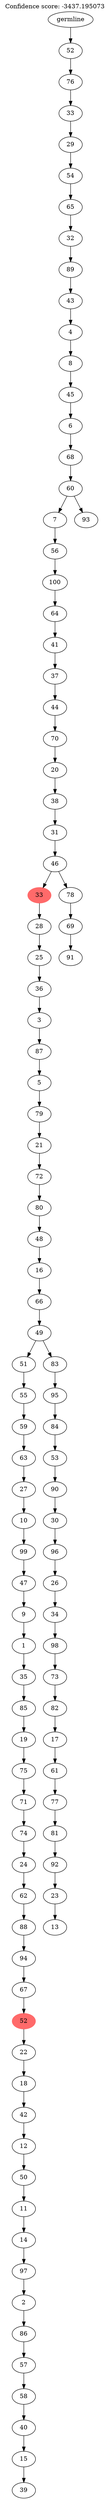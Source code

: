 digraph g {
	"101" -> "102";
	"102" [label="39"];
	"100" -> "101";
	"101" [label="15"];
	"99" -> "100";
	"100" [label="40"];
	"98" -> "99";
	"99" [label="58"];
	"97" -> "98";
	"98" [label="57"];
	"96" -> "97";
	"97" [label="86"];
	"95" -> "96";
	"96" [label="2"];
	"94" -> "95";
	"95" [label="97"];
	"93" -> "94";
	"94" [label="14"];
	"92" -> "93";
	"93" [label="11"];
	"91" -> "92";
	"92" [label="50"];
	"90" -> "91";
	"91" [label="12"];
	"89" -> "90";
	"90" [label="42"];
	"88" -> "89";
	"89" [label="18"];
	"87" -> "88";
	"88" [label="22"];
	"86" -> "87";
	"87" [color=indianred1, style=filled, label="52"];
	"85" -> "86";
	"86" [label="67"];
	"84" -> "85";
	"85" [label="94"];
	"83" -> "84";
	"84" [label="88"];
	"82" -> "83";
	"83" [label="62"];
	"81" -> "82";
	"82" [label="24"];
	"80" -> "81";
	"81" [label="74"];
	"79" -> "80";
	"80" [label="71"];
	"78" -> "79";
	"79" [label="75"];
	"77" -> "78";
	"78" [label="19"];
	"76" -> "77";
	"77" [label="85"];
	"75" -> "76";
	"76" [label="35"];
	"74" -> "75";
	"75" [label="1"];
	"73" -> "74";
	"74" [label="9"];
	"72" -> "73";
	"73" [label="47"];
	"71" -> "72";
	"72" [label="99"];
	"70" -> "71";
	"71" [label="10"];
	"69" -> "70";
	"70" [label="27"];
	"68" -> "69";
	"69" [label="63"];
	"67" -> "68";
	"68" [label="59"];
	"66" -> "67";
	"67" [label="55"];
	"64" -> "65";
	"65" [label="13"];
	"63" -> "64";
	"64" [label="23"];
	"62" -> "63";
	"63" [label="92"];
	"61" -> "62";
	"62" [label="81"];
	"60" -> "61";
	"61" [label="77"];
	"59" -> "60";
	"60" [label="61"];
	"58" -> "59";
	"59" [label="17"];
	"57" -> "58";
	"58" [label="82"];
	"56" -> "57";
	"57" [label="73"];
	"55" -> "56";
	"56" [label="98"];
	"54" -> "55";
	"55" [label="34"];
	"53" -> "54";
	"54" [label="26"];
	"52" -> "53";
	"53" [label="96"];
	"51" -> "52";
	"52" [label="30"];
	"50" -> "51";
	"51" [label="90"];
	"49" -> "50";
	"50" [label="53"];
	"48" -> "49";
	"49" [label="84"];
	"47" -> "48";
	"48" [label="95"];
	"46" -> "47";
	"47" [label="83"];
	"46" -> "66";
	"66" [label="51"];
	"45" -> "46";
	"46" [label="49"];
	"44" -> "45";
	"45" [label="66"];
	"43" -> "44";
	"44" [label="16"];
	"42" -> "43";
	"43" [label="48"];
	"41" -> "42";
	"42" [label="80"];
	"40" -> "41";
	"41" [label="72"];
	"39" -> "40";
	"40" [label="21"];
	"38" -> "39";
	"39" [label="79"];
	"37" -> "38";
	"38" [label="5"];
	"36" -> "37";
	"37" [label="87"];
	"35" -> "36";
	"36" [label="3"];
	"34" -> "35";
	"35" [label="36"];
	"33" -> "34";
	"34" [label="25"];
	"32" -> "33";
	"33" [label="28"];
	"30" -> "31";
	"31" [label="91"];
	"29" -> "30";
	"30" [label="69"];
	"28" -> "29";
	"29" [label="78"];
	"28" -> "32";
	"32" [color=indianred1, style=filled, label="33"];
	"27" -> "28";
	"28" [label="46"];
	"26" -> "27";
	"27" [label="31"];
	"25" -> "26";
	"26" [label="38"];
	"24" -> "25";
	"25" [label="20"];
	"23" -> "24";
	"24" [label="70"];
	"22" -> "23";
	"23" [label="44"];
	"21" -> "22";
	"22" [label="37"];
	"20" -> "21";
	"21" [label="41"];
	"19" -> "20";
	"20" [label="64"];
	"18" -> "19";
	"19" [label="100"];
	"17" -> "18";
	"18" [label="56"];
	"15" -> "16";
	"16" [label="93"];
	"15" -> "17";
	"17" [label="7"];
	"14" -> "15";
	"15" [label="60"];
	"13" -> "14";
	"14" [label="68"];
	"12" -> "13";
	"13" [label="6"];
	"11" -> "12";
	"12" [label="45"];
	"10" -> "11";
	"11" [label="8"];
	"9" -> "10";
	"10" [label="4"];
	"8" -> "9";
	"9" [label="43"];
	"7" -> "8";
	"8" [label="89"];
	"6" -> "7";
	"7" [label="32"];
	"5" -> "6";
	"6" [label="65"];
	"4" -> "5";
	"5" [label="54"];
	"3" -> "4";
	"4" [label="29"];
	"2" -> "3";
	"3" [label="33"];
	"1" -> "2";
	"2" [label="76"];
	"0" -> "1";
	"1" [label="52"];
	"0" [label="germline"];
	labelloc="t";
	label="Confidence score: -3437.195073";
}
